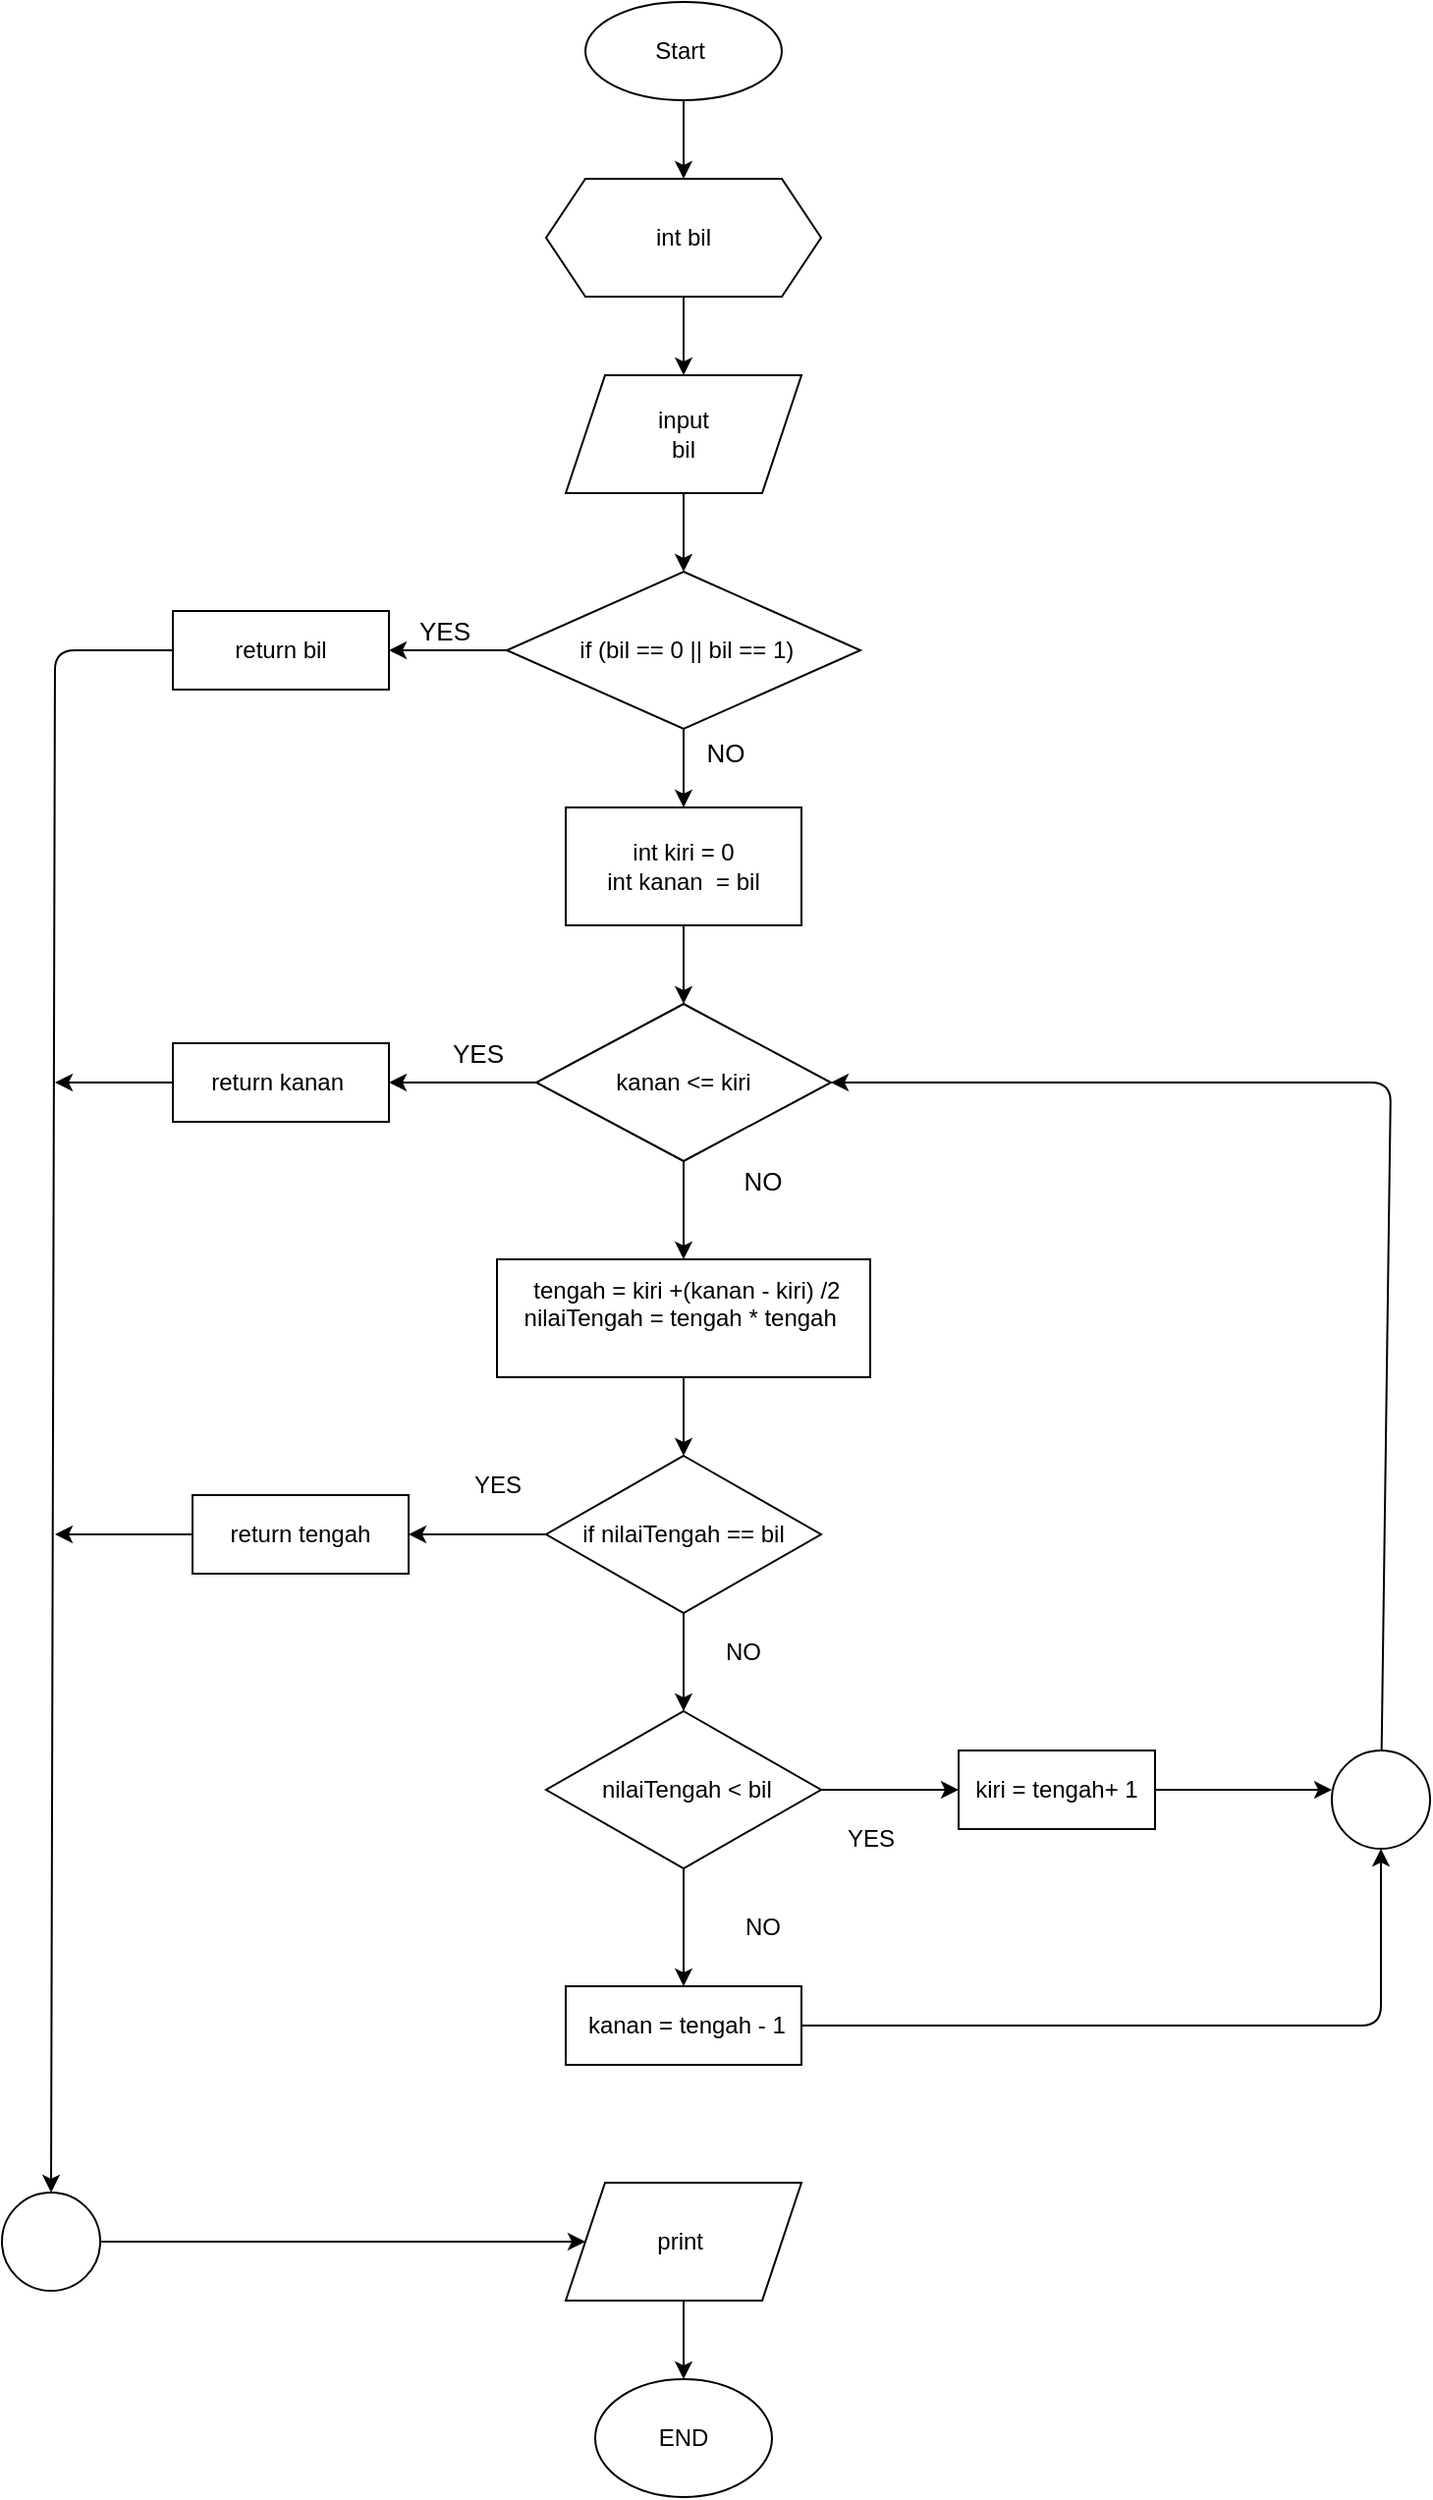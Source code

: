 <mxfile>
    <diagram id="-C5m28apYXngU2iZDQqU" name="Page-1">
        <mxGraphModel dx="1208" dy="784" grid="1" gridSize="10" guides="1" tooltips="1" connect="1" arrows="1" fold="1" page="1" pageScale="1" pageWidth="850" pageHeight="1100" math="0" shadow="0">
            <root>
                <mxCell id="0"/>
                <mxCell id="1" parent="0"/>
                <mxCell id="26" value="" style="edgeStyle=none;html=1;" edge="1" parent="1" source="2" target="3">
                    <mxGeometry relative="1" as="geometry"/>
                </mxCell>
                <mxCell id="2" value="Start&amp;nbsp;" style="ellipse;whiteSpace=wrap;html=1;" vertex="1" parent="1">
                    <mxGeometry x="350" y="40" width="100" height="50" as="geometry"/>
                </mxCell>
                <mxCell id="27" value="" style="edgeStyle=none;html=1;" edge="1" parent="1" source="3" target="5">
                    <mxGeometry relative="1" as="geometry"/>
                </mxCell>
                <mxCell id="3" value="int bil" style="shape=hexagon;perimeter=hexagonPerimeter2;whiteSpace=wrap;html=1;fixedSize=1;" vertex="1" parent="1">
                    <mxGeometry x="330" y="130" width="140" height="60" as="geometry"/>
                </mxCell>
                <mxCell id="29" value="" style="edgeStyle=none;html=1;" edge="1" parent="1" source="4" target="6">
                    <mxGeometry relative="1" as="geometry"/>
                </mxCell>
                <mxCell id="43" style="edgeStyle=none;html=1;entryX=1;entryY=0.5;entryDx=0;entryDy=0;" edge="1" parent="1" source="4" target="41">
                    <mxGeometry relative="1" as="geometry"/>
                </mxCell>
                <mxCell id="4" value="&amp;nbsp;if (bil == 0 || bil == 1)" style="rhombus;whiteSpace=wrap;html=1;" vertex="1" parent="1">
                    <mxGeometry x="310" y="330" width="180" height="80" as="geometry"/>
                </mxCell>
                <mxCell id="28" value="" style="edgeStyle=none;html=1;" edge="1" parent="1" source="5" target="4">
                    <mxGeometry relative="1" as="geometry"/>
                </mxCell>
                <mxCell id="5" value="input&lt;br&gt;bil" style="shape=parallelogram;perimeter=parallelogramPerimeter;whiteSpace=wrap;html=1;fixedSize=1;" vertex="1" parent="1">
                    <mxGeometry x="340" y="230" width="120" height="60" as="geometry"/>
                </mxCell>
                <mxCell id="30" value="" style="edgeStyle=none;html=1;" edge="1" parent="1" source="6" target="8">
                    <mxGeometry relative="1" as="geometry"/>
                </mxCell>
                <mxCell id="6" value="int kiri = 0&lt;br style=&quot;border-color: var(--border-color);&quot;&gt;int kanan&amp;nbsp; = bil" style="rounded=0;whiteSpace=wrap;html=1;" vertex="1" parent="1">
                    <mxGeometry x="340" y="450" width="120" height="60" as="geometry"/>
                </mxCell>
                <mxCell id="31" value="" style="edgeStyle=none;html=1;" edge="1" parent="1" source="8" target="9">
                    <mxGeometry relative="1" as="geometry"/>
                </mxCell>
                <mxCell id="47" style="edgeStyle=none;html=1;entryX=1;entryY=0.5;entryDx=0;entryDy=0;" edge="1" parent="1" source="8" target="42">
                    <mxGeometry relative="1" as="geometry"/>
                </mxCell>
                <mxCell id="8" value="kanan &amp;lt;= kiri" style="rhombus;whiteSpace=wrap;html=1;" vertex="1" parent="1">
                    <mxGeometry x="325" y="550" width="150" height="80" as="geometry"/>
                </mxCell>
                <mxCell id="32" value="" style="edgeStyle=none;html=1;" edge="1" parent="1" source="9" target="10">
                    <mxGeometry relative="1" as="geometry"/>
                </mxCell>
                <mxCell id="9" value="&amp;nbsp;tengah = kiri +(kanan - kiri) /2&lt;br&gt;&lt;div style=&quot;text-align: justify;&quot;&gt;nilaiTengah = tengah * tengah&amp;nbsp;&lt;/div&gt;&lt;div style=&quot;text-align: justify;&quot;&gt;&lt;span style=&quot;background-color: initial;&quot;&gt;&amp;nbsp;&lt;/span&gt;&lt;/div&gt;" style="rounded=0;whiteSpace=wrap;html=1;" vertex="1" parent="1">
                    <mxGeometry x="305" y="680" width="190" height="60" as="geometry"/>
                </mxCell>
                <mxCell id="18" style="edgeStyle=none;html=1;entryX=0.5;entryY=0;entryDx=0;entryDy=0;" edge="1" parent="1" source="10" target="11">
                    <mxGeometry relative="1" as="geometry"/>
                </mxCell>
                <mxCell id="21" style="edgeStyle=none;html=1;entryX=1;entryY=0.5;entryDx=0;entryDy=0;" edge="1" parent="1" source="10" target="13">
                    <mxGeometry relative="1" as="geometry"/>
                </mxCell>
                <mxCell id="10" value="if nilaiTengah == bil" style="rhombus;whiteSpace=wrap;html=1;" vertex="1" parent="1">
                    <mxGeometry x="330" y="780" width="140" height="80" as="geometry"/>
                </mxCell>
                <mxCell id="19" style="edgeStyle=none;html=1;" edge="1" parent="1" source="11" target="16">
                    <mxGeometry relative="1" as="geometry"/>
                </mxCell>
                <mxCell id="20" style="edgeStyle=none;html=1;" edge="1" parent="1" source="11" target="14">
                    <mxGeometry relative="1" as="geometry"/>
                </mxCell>
                <mxCell id="11" value="&amp;nbsp;nilaiTengah &amp;lt; bil" style="rhombus;whiteSpace=wrap;html=1;" vertex="1" parent="1">
                    <mxGeometry x="330" y="910" width="140" height="80" as="geometry"/>
                </mxCell>
                <mxCell id="46" style="edgeStyle=none;html=1;" edge="1" parent="1" source="13">
                    <mxGeometry relative="1" as="geometry">
                        <mxPoint x="80" y="820" as="targetPoint"/>
                    </mxGeometry>
                </mxCell>
                <mxCell id="13" value="return tengah" style="rounded=0;whiteSpace=wrap;html=1;" vertex="1" parent="1">
                    <mxGeometry x="150" y="800" width="110" height="40" as="geometry"/>
                </mxCell>
                <mxCell id="24" style="edgeStyle=none;html=1;" edge="1" parent="1" source="14">
                    <mxGeometry relative="1" as="geometry">
                        <mxPoint x="730" y="950" as="targetPoint"/>
                    </mxGeometry>
                </mxCell>
                <mxCell id="14" value="kiri = tengah+ 1" style="rounded=0;whiteSpace=wrap;html=1;" vertex="1" parent="1">
                    <mxGeometry x="540" y="930" width="100" height="40" as="geometry"/>
                </mxCell>
                <mxCell id="23" style="edgeStyle=none;html=1;entryX=0.5;entryY=1;entryDx=0;entryDy=0;" edge="1" parent="1" source="16" target="17">
                    <mxGeometry relative="1" as="geometry">
                        <Array as="points">
                            <mxPoint x="755" y="1070"/>
                        </Array>
                    </mxGeometry>
                </mxCell>
                <mxCell id="16" value="&amp;nbsp;kanan = tengah - 1" style="rounded=0;whiteSpace=wrap;html=1;" vertex="1" parent="1">
                    <mxGeometry x="340" y="1050" width="120" height="40" as="geometry"/>
                </mxCell>
                <mxCell id="25" style="edgeStyle=none;html=1;" edge="1" parent="1" source="17" target="8">
                    <mxGeometry relative="1" as="geometry">
                        <mxPoint x="755" y="590" as="targetPoint"/>
                        <Array as="points">
                            <mxPoint x="760" y="590"/>
                        </Array>
                    </mxGeometry>
                </mxCell>
                <mxCell id="17" value="" style="ellipse;whiteSpace=wrap;html=1;aspect=fixed;" vertex="1" parent="1">
                    <mxGeometry x="730" y="930" width="50" height="50" as="geometry"/>
                </mxCell>
                <mxCell id="35" value="NO" style="text;html=1;align=center;verticalAlign=middle;resizable=0;points=[];autosize=1;strokeColor=none;fillColor=none;" vertex="1" parent="1">
                    <mxGeometry x="410" y="865" width="40" height="30" as="geometry"/>
                </mxCell>
                <mxCell id="36" value="NO" style="text;html=1;align=center;verticalAlign=middle;resizable=0;points=[];autosize=1;strokeColor=none;fillColor=none;" vertex="1" parent="1">
                    <mxGeometry x="420" y="1005" width="40" height="30" as="geometry"/>
                </mxCell>
                <mxCell id="37" value="YES" style="text;html=1;align=center;verticalAlign=middle;resizable=0;points=[];autosize=1;strokeColor=none;fillColor=none;" vertex="1" parent="1">
                    <mxGeometry x="470" y="960" width="50" height="30" as="geometry"/>
                </mxCell>
                <mxCell id="38" value="YES" style="text;html=1;align=center;verticalAlign=middle;resizable=0;points=[];autosize=1;strokeColor=none;fillColor=none;" vertex="1" parent="1">
                    <mxGeometry x="280" y="780" width="50" height="30" as="geometry"/>
                </mxCell>
                <mxCell id="44" style="edgeStyle=none;html=1;entryX=0.5;entryY=0;entryDx=0;entryDy=0;" edge="1" parent="1" source="41" target="48">
                    <mxGeometry relative="1" as="geometry">
                        <mxPoint x="80" y="1090" as="targetPoint"/>
                        <Array as="points">
                            <mxPoint x="80" y="370"/>
                        </Array>
                    </mxGeometry>
                </mxCell>
                <mxCell id="41" value="return bil&lt;span style=&quot;color: rgba(0, 0, 0, 0); font-family: monospace; font-size: 0px; text-align: start;&quot;&gt;%3CmxGraphModel%3E%3Croot%3E%3CmxCell%20id%3D%220%22%2F%3E%3CmxCell%20id%3D%221%22%20parent%3D%220%22%2F%3E%3CmxCell%20id%3D%222%22%20value%3D%22return%20tengah%22%20style%3D%22rounded%3D0%3BwhiteSpace%3Dwrap%3Bhtml%3D1%3B%22%20vertex%3D%221%22%20parent%3D%221%22%3E%3CmxGeometry%20x%3D%22150%22%20y%3D%22800%22%20width%3D%22110%22%20height%3D%2240%22%20as%3D%22geometry%22%2F%3E%3C%2FmxCell%3E%3C%2Froot%3E%3C%2FmxGraphModel%3E&lt;/span&gt;" style="rounded=0;whiteSpace=wrap;html=1;" vertex="1" parent="1">
                    <mxGeometry x="140" y="350" width="110" height="40" as="geometry"/>
                </mxCell>
                <mxCell id="45" style="edgeStyle=none;html=1;" edge="1" parent="1" source="42">
                    <mxGeometry relative="1" as="geometry">
                        <mxPoint x="80" y="590" as="targetPoint"/>
                    </mxGeometry>
                </mxCell>
                <mxCell id="42" value="return kanan&amp;nbsp;" style="rounded=0;whiteSpace=wrap;html=1;" vertex="1" parent="1">
                    <mxGeometry x="140" y="570" width="110" height="40" as="geometry"/>
                </mxCell>
                <mxCell id="50" style="edgeStyle=none;html=1;entryX=0;entryY=0.5;entryDx=0;entryDy=0;" edge="1" parent="1" source="48" target="49">
                    <mxGeometry relative="1" as="geometry"/>
                </mxCell>
                <mxCell id="48" value="" style="ellipse;whiteSpace=wrap;html=1;aspect=fixed;" vertex="1" parent="1">
                    <mxGeometry x="53" y="1155" width="50" height="50" as="geometry"/>
                </mxCell>
                <mxCell id="52" style="edgeStyle=none;html=1;entryX=0.5;entryY=0;entryDx=0;entryDy=0;" edge="1" parent="1" source="49" target="51">
                    <mxGeometry relative="1" as="geometry"/>
                </mxCell>
                <mxCell id="49" value="print&amp;nbsp;" style="shape=parallelogram;perimeter=parallelogramPerimeter;whiteSpace=wrap;html=1;fixedSize=1;" vertex="1" parent="1">
                    <mxGeometry x="340" y="1150" width="120" height="60" as="geometry"/>
                </mxCell>
                <mxCell id="51" value="END" style="ellipse;whiteSpace=wrap;html=1;" vertex="1" parent="1">
                    <mxGeometry x="355" y="1250" width="90" height="60" as="geometry"/>
                </mxCell>
                <mxCell id="53" value="YES" style="text;html=1;align=center;verticalAlign=middle;resizable=0;points=[];autosize=1;strokeColor=none;fillColor=none;fontSize=13;" vertex="1" parent="1">
                    <mxGeometry x="253" y="345" width="50" height="30" as="geometry"/>
                </mxCell>
                <mxCell id="54" value="NO" style="text;html=1;align=center;verticalAlign=middle;resizable=0;points=[];autosize=1;strokeColor=none;fillColor=none;fontSize=13;" vertex="1" parent="1">
                    <mxGeometry x="401" y="407" width="40" height="30" as="geometry"/>
                </mxCell>
                <mxCell id="56" value="YES" style="text;html=1;align=center;verticalAlign=middle;resizable=0;points=[];autosize=1;strokeColor=none;fillColor=none;fontSize=13;" vertex="1" parent="1">
                    <mxGeometry x="270" y="560" width="50" height="30" as="geometry"/>
                </mxCell>
                <mxCell id="57" value="NO" style="text;html=1;align=center;verticalAlign=middle;resizable=0;points=[];autosize=1;strokeColor=none;fillColor=none;fontSize=13;" vertex="1" parent="1">
                    <mxGeometry x="420" y="625" width="40" height="30" as="geometry"/>
                </mxCell>
            </root>
        </mxGraphModel>
    </diagram>
</mxfile>